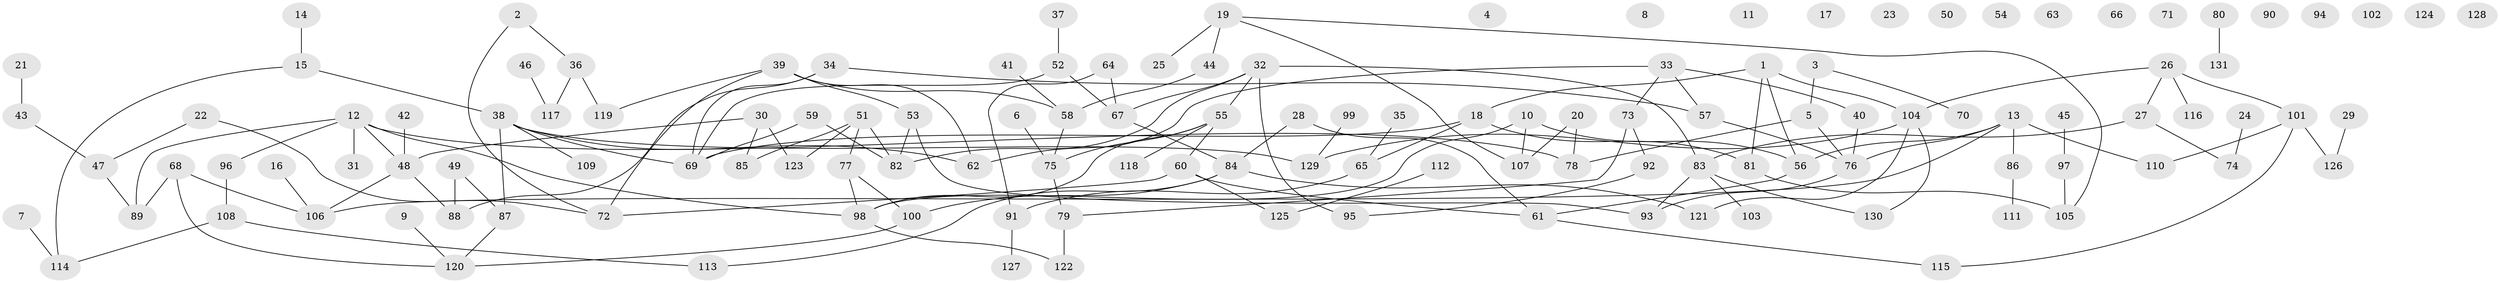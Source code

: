 // Generated by graph-tools (version 1.1) at 2025/12/03/09/25 04:12:57]
// undirected, 131 vertices, 155 edges
graph export_dot {
graph [start="1"]
  node [color=gray90,style=filled];
  1;
  2;
  3;
  4;
  5;
  6;
  7;
  8;
  9;
  10;
  11;
  12;
  13;
  14;
  15;
  16;
  17;
  18;
  19;
  20;
  21;
  22;
  23;
  24;
  25;
  26;
  27;
  28;
  29;
  30;
  31;
  32;
  33;
  34;
  35;
  36;
  37;
  38;
  39;
  40;
  41;
  42;
  43;
  44;
  45;
  46;
  47;
  48;
  49;
  50;
  51;
  52;
  53;
  54;
  55;
  56;
  57;
  58;
  59;
  60;
  61;
  62;
  63;
  64;
  65;
  66;
  67;
  68;
  69;
  70;
  71;
  72;
  73;
  74;
  75;
  76;
  77;
  78;
  79;
  80;
  81;
  82;
  83;
  84;
  85;
  86;
  87;
  88;
  89;
  90;
  91;
  92;
  93;
  94;
  95;
  96;
  97;
  98;
  99;
  100;
  101;
  102;
  103;
  104;
  105;
  106;
  107;
  108;
  109;
  110;
  111;
  112;
  113;
  114;
  115;
  116;
  117;
  118;
  119;
  120;
  121;
  122;
  123;
  124;
  125;
  126;
  127;
  128;
  129;
  130;
  131;
  1 -- 18;
  1 -- 56;
  1 -- 81;
  1 -- 104;
  2 -- 36;
  2 -- 72;
  3 -- 5;
  3 -- 70;
  5 -- 76;
  5 -- 78;
  6 -- 75;
  7 -- 114;
  9 -- 120;
  10 -- 56;
  10 -- 98;
  10 -- 107;
  12 -- 31;
  12 -- 48;
  12 -- 78;
  12 -- 89;
  12 -- 96;
  12 -- 98;
  13 -- 56;
  13 -- 76;
  13 -- 86;
  13 -- 106;
  13 -- 110;
  14 -- 15;
  15 -- 38;
  15 -- 114;
  16 -- 106;
  18 -- 65;
  18 -- 69;
  18 -- 81;
  19 -- 25;
  19 -- 44;
  19 -- 105;
  19 -- 107;
  20 -- 78;
  20 -- 107;
  21 -- 43;
  22 -- 47;
  22 -- 72;
  24 -- 74;
  26 -- 27;
  26 -- 101;
  26 -- 104;
  26 -- 116;
  27 -- 74;
  27 -- 83;
  28 -- 61;
  28 -- 84;
  29 -- 126;
  30 -- 48;
  30 -- 85;
  30 -- 123;
  32 -- 55;
  32 -- 67;
  32 -- 82;
  32 -- 83;
  32 -- 95;
  33 -- 40;
  33 -- 57;
  33 -- 62;
  33 -- 73;
  34 -- 57;
  34 -- 69;
  34 -- 88;
  35 -- 65;
  36 -- 117;
  36 -- 119;
  37 -- 52;
  38 -- 62;
  38 -- 69;
  38 -- 87;
  38 -- 109;
  38 -- 129;
  39 -- 53;
  39 -- 58;
  39 -- 62;
  39 -- 72;
  39 -- 119;
  40 -- 76;
  41 -- 58;
  42 -- 48;
  43 -- 47;
  44 -- 58;
  45 -- 97;
  46 -- 117;
  47 -- 89;
  48 -- 88;
  48 -- 106;
  49 -- 87;
  49 -- 88;
  51 -- 77;
  51 -- 82;
  51 -- 85;
  51 -- 123;
  52 -- 67;
  52 -- 69;
  53 -- 82;
  53 -- 93;
  55 -- 60;
  55 -- 75;
  55 -- 98;
  55 -- 118;
  56 -- 61;
  57 -- 76;
  58 -- 75;
  59 -- 69;
  59 -- 82;
  60 -- 61;
  60 -- 72;
  60 -- 125;
  61 -- 115;
  64 -- 67;
  64 -- 91;
  65 -- 91;
  67 -- 84;
  68 -- 89;
  68 -- 106;
  68 -- 120;
  73 -- 79;
  73 -- 92;
  75 -- 79;
  76 -- 93;
  77 -- 98;
  77 -- 100;
  79 -- 122;
  80 -- 131;
  81 -- 105;
  83 -- 93;
  83 -- 103;
  83 -- 130;
  84 -- 100;
  84 -- 113;
  84 -- 121;
  86 -- 111;
  87 -- 120;
  91 -- 127;
  92 -- 95;
  96 -- 108;
  97 -- 105;
  98 -- 122;
  99 -- 129;
  100 -- 120;
  101 -- 110;
  101 -- 115;
  101 -- 126;
  104 -- 121;
  104 -- 129;
  104 -- 130;
  108 -- 113;
  108 -- 114;
  112 -- 125;
}
